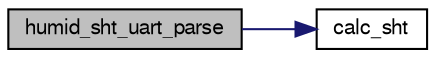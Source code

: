 digraph "humid_sht_uart_parse"
{
  edge [fontname="FreeSans",fontsize="10",labelfontname="FreeSans",labelfontsize="10"];
  node [fontname="FreeSans",fontsize="10",shape=record];
  rankdir="LR";
  Node1 [label="humid_sht_uart_parse",height=0.2,width=0.4,color="black", fillcolor="grey75", style="filled", fontcolor="black"];
  Node1 -> Node2 [color="midnightblue",fontsize="10",style="solid",fontname="FreeSans"];
  Node2 [label="calc_sht",height=0.2,width=0.4,color="black", fillcolor="white", style="filled",URL="$humid__sht__uart_8c.html#a73fae161c1291d629d3ddd86f3c8d4ba"];
}
